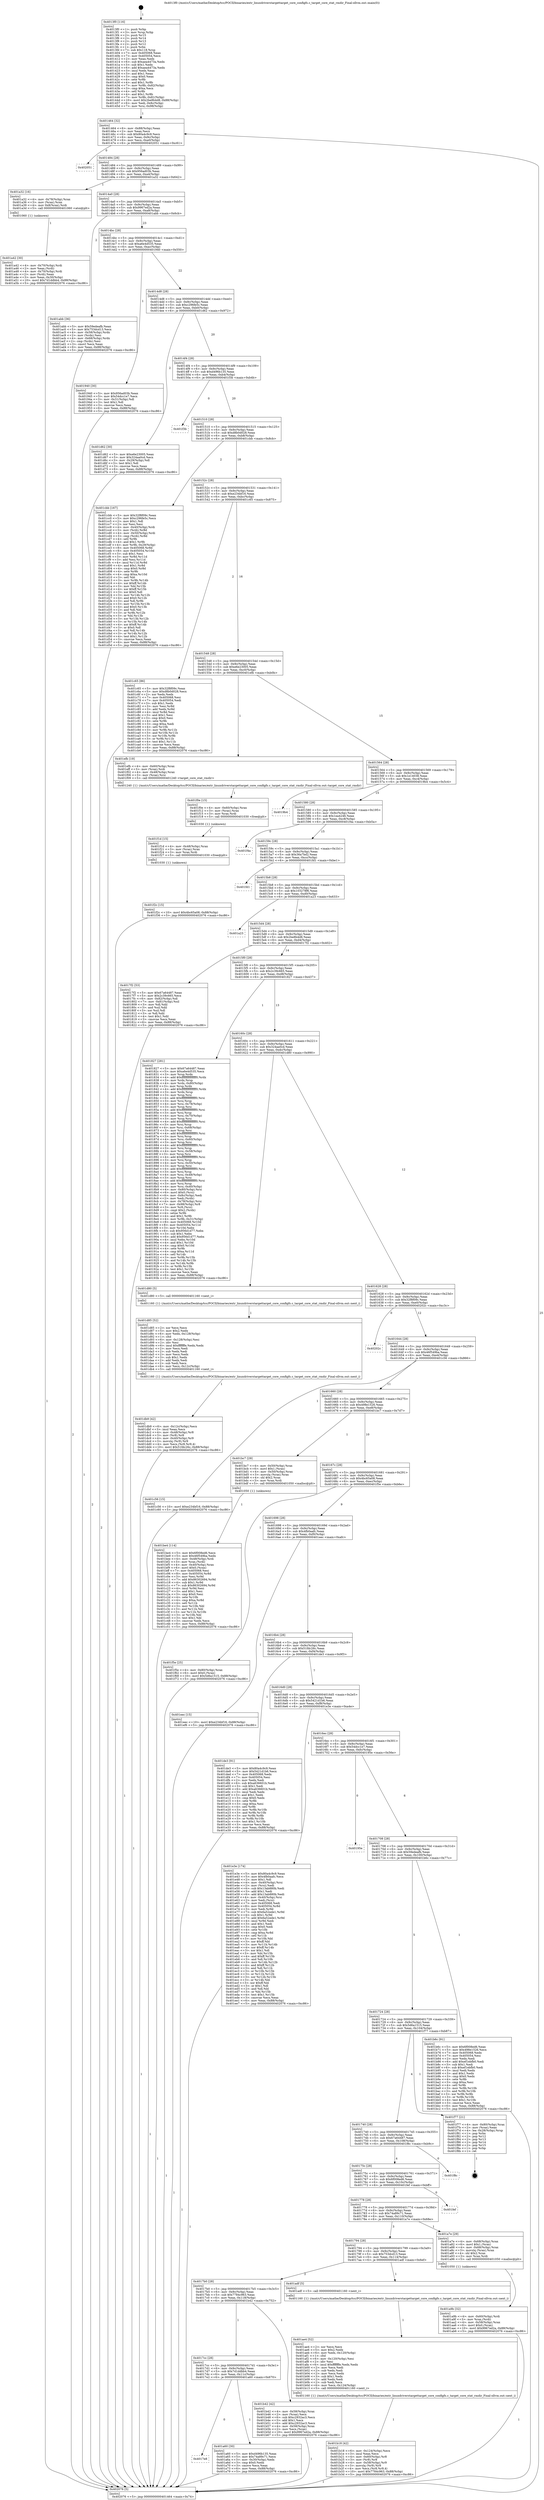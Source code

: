 digraph "0x4013f0" {
  label = "0x4013f0 (/mnt/c/Users/mathe/Desktop/tcc/POCII/binaries/extr_linuxdriverstargettarget_core_configfs.c_target_core_stat_rmdir_Final-ollvm.out::main(0))"
  labelloc = "t"
  node[shape=record]

  Entry [label="",width=0.3,height=0.3,shape=circle,fillcolor=black,style=filled]
  "0x401464" [label="{
     0x401464 [32]\l
     | [instrs]\l
     &nbsp;&nbsp;0x401464 \<+6\>: mov -0x88(%rbp),%eax\l
     &nbsp;&nbsp;0x40146a \<+2\>: mov %eax,%ecx\l
     &nbsp;&nbsp;0x40146c \<+6\>: sub $0x80a4c9c9,%ecx\l
     &nbsp;&nbsp;0x401472 \<+6\>: mov %eax,-0x9c(%rbp)\l
     &nbsp;&nbsp;0x401478 \<+6\>: mov %ecx,-0xa0(%rbp)\l
     &nbsp;&nbsp;0x40147e \<+6\>: je 0000000000402051 \<main+0xc61\>\l
  }"]
  "0x402051" [label="{
     0x402051\l
  }", style=dashed]
  "0x401484" [label="{
     0x401484 [28]\l
     | [instrs]\l
     &nbsp;&nbsp;0x401484 \<+5\>: jmp 0000000000401489 \<main+0x99\>\l
     &nbsp;&nbsp;0x401489 \<+6\>: mov -0x9c(%rbp),%eax\l
     &nbsp;&nbsp;0x40148f \<+5\>: sub $0x956ad03b,%eax\l
     &nbsp;&nbsp;0x401494 \<+6\>: mov %eax,-0xa4(%rbp)\l
     &nbsp;&nbsp;0x40149a \<+6\>: je 0000000000401a32 \<main+0x642\>\l
  }"]
  Exit [label="",width=0.3,height=0.3,shape=circle,fillcolor=black,style=filled,peripheries=2]
  "0x401a32" [label="{
     0x401a32 [16]\l
     | [instrs]\l
     &nbsp;&nbsp;0x401a32 \<+4\>: mov -0x78(%rbp),%rax\l
     &nbsp;&nbsp;0x401a36 \<+3\>: mov (%rax),%rax\l
     &nbsp;&nbsp;0x401a39 \<+4\>: mov 0x8(%rax),%rdi\l
     &nbsp;&nbsp;0x401a3d \<+5\>: call 0000000000401060 \<atoi@plt\>\l
     | [calls]\l
     &nbsp;&nbsp;0x401060 \{1\} (unknown)\l
  }"]
  "0x4014a0" [label="{
     0x4014a0 [28]\l
     | [instrs]\l
     &nbsp;&nbsp;0x4014a0 \<+5\>: jmp 00000000004014a5 \<main+0xb5\>\l
     &nbsp;&nbsp;0x4014a5 \<+6\>: mov -0x9c(%rbp),%eax\l
     &nbsp;&nbsp;0x4014ab \<+5\>: sub $0x9967ed2a,%eax\l
     &nbsp;&nbsp;0x4014b0 \<+6\>: mov %eax,-0xa8(%rbp)\l
     &nbsp;&nbsp;0x4014b6 \<+6\>: je 0000000000401abb \<main+0x6cb\>\l
  }"]
  "0x401f2c" [label="{
     0x401f2c [15]\l
     | [instrs]\l
     &nbsp;&nbsp;0x401f2c \<+10\>: movl $0x4bc65a08,-0x88(%rbp)\l
     &nbsp;&nbsp;0x401f36 \<+5\>: jmp 0000000000402076 \<main+0xc86\>\l
  }"]
  "0x401abb" [label="{
     0x401abb [36]\l
     | [instrs]\l
     &nbsp;&nbsp;0x401abb \<+5\>: mov $0x59edeafb,%eax\l
     &nbsp;&nbsp;0x401ac0 \<+5\>: mov $0x753dcd13,%ecx\l
     &nbsp;&nbsp;0x401ac5 \<+4\>: mov -0x58(%rbp),%rdx\l
     &nbsp;&nbsp;0x401ac9 \<+2\>: mov (%rdx),%esi\l
     &nbsp;&nbsp;0x401acb \<+4\>: mov -0x68(%rbp),%rdx\l
     &nbsp;&nbsp;0x401acf \<+2\>: cmp (%rdx),%esi\l
     &nbsp;&nbsp;0x401ad1 \<+3\>: cmovl %ecx,%eax\l
     &nbsp;&nbsp;0x401ad4 \<+6\>: mov %eax,-0x88(%rbp)\l
     &nbsp;&nbsp;0x401ada \<+5\>: jmp 0000000000402076 \<main+0xc86\>\l
  }"]
  "0x4014bc" [label="{
     0x4014bc [28]\l
     | [instrs]\l
     &nbsp;&nbsp;0x4014bc \<+5\>: jmp 00000000004014c1 \<main+0xd1\>\l
     &nbsp;&nbsp;0x4014c1 \<+6\>: mov -0x9c(%rbp),%eax\l
     &nbsp;&nbsp;0x4014c7 \<+5\>: sub $0xa6e4d535,%eax\l
     &nbsp;&nbsp;0x4014cc \<+6\>: mov %eax,-0xac(%rbp)\l
     &nbsp;&nbsp;0x4014d2 \<+6\>: je 0000000000401940 \<main+0x550\>\l
  }"]
  "0x401f1d" [label="{
     0x401f1d [15]\l
     | [instrs]\l
     &nbsp;&nbsp;0x401f1d \<+4\>: mov -0x48(%rbp),%rax\l
     &nbsp;&nbsp;0x401f21 \<+3\>: mov (%rax),%rax\l
     &nbsp;&nbsp;0x401f24 \<+3\>: mov %rax,%rdi\l
     &nbsp;&nbsp;0x401f27 \<+5\>: call 0000000000401030 \<free@plt\>\l
     | [calls]\l
     &nbsp;&nbsp;0x401030 \{1\} (unknown)\l
  }"]
  "0x401940" [label="{
     0x401940 [30]\l
     | [instrs]\l
     &nbsp;&nbsp;0x401940 \<+5\>: mov $0x956ad03b,%eax\l
     &nbsp;&nbsp;0x401945 \<+5\>: mov $0x54dcc1e7,%ecx\l
     &nbsp;&nbsp;0x40194a \<+3\>: mov -0x31(%rbp),%dl\l
     &nbsp;&nbsp;0x40194d \<+3\>: test $0x1,%dl\l
     &nbsp;&nbsp;0x401950 \<+3\>: cmovne %ecx,%eax\l
     &nbsp;&nbsp;0x401953 \<+6\>: mov %eax,-0x88(%rbp)\l
     &nbsp;&nbsp;0x401959 \<+5\>: jmp 0000000000402076 \<main+0xc86\>\l
  }"]
  "0x4014d8" [label="{
     0x4014d8 [28]\l
     | [instrs]\l
     &nbsp;&nbsp;0x4014d8 \<+5\>: jmp 00000000004014dd \<main+0xed\>\l
     &nbsp;&nbsp;0x4014dd \<+6\>: mov -0x9c(%rbp),%eax\l
     &nbsp;&nbsp;0x4014e3 \<+5\>: sub $0xc296fe5c,%eax\l
     &nbsp;&nbsp;0x4014e8 \<+6\>: mov %eax,-0xb0(%rbp)\l
     &nbsp;&nbsp;0x4014ee \<+6\>: je 0000000000401d62 \<main+0x972\>\l
  }"]
  "0x401f0e" [label="{
     0x401f0e [15]\l
     | [instrs]\l
     &nbsp;&nbsp;0x401f0e \<+4\>: mov -0x60(%rbp),%rax\l
     &nbsp;&nbsp;0x401f12 \<+3\>: mov (%rax),%rax\l
     &nbsp;&nbsp;0x401f15 \<+3\>: mov %rax,%rdi\l
     &nbsp;&nbsp;0x401f18 \<+5\>: call 0000000000401030 \<free@plt\>\l
     | [calls]\l
     &nbsp;&nbsp;0x401030 \{1\} (unknown)\l
  }"]
  "0x401d62" [label="{
     0x401d62 [30]\l
     | [instrs]\l
     &nbsp;&nbsp;0x401d62 \<+5\>: mov $0xe6e23005,%eax\l
     &nbsp;&nbsp;0x401d67 \<+5\>: mov $0x324aa0cd,%ecx\l
     &nbsp;&nbsp;0x401d6c \<+3\>: mov -0x29(%rbp),%dl\l
     &nbsp;&nbsp;0x401d6f \<+3\>: test $0x1,%dl\l
     &nbsp;&nbsp;0x401d72 \<+3\>: cmovne %ecx,%eax\l
     &nbsp;&nbsp;0x401d75 \<+6\>: mov %eax,-0x88(%rbp)\l
     &nbsp;&nbsp;0x401d7b \<+5\>: jmp 0000000000402076 \<main+0xc86\>\l
  }"]
  "0x4014f4" [label="{
     0x4014f4 [28]\l
     | [instrs]\l
     &nbsp;&nbsp;0x4014f4 \<+5\>: jmp 00000000004014f9 \<main+0x109\>\l
     &nbsp;&nbsp;0x4014f9 \<+6\>: mov -0x9c(%rbp),%eax\l
     &nbsp;&nbsp;0x4014ff \<+5\>: sub $0xd496b135,%eax\l
     &nbsp;&nbsp;0x401504 \<+6\>: mov %eax,-0xb4(%rbp)\l
     &nbsp;&nbsp;0x40150a \<+6\>: je 0000000000401f3b \<main+0xb4b\>\l
  }"]
  "0x401db9" [label="{
     0x401db9 [42]\l
     | [instrs]\l
     &nbsp;&nbsp;0x401db9 \<+6\>: mov -0x12c(%rbp),%ecx\l
     &nbsp;&nbsp;0x401dbf \<+3\>: imul %eax,%ecx\l
     &nbsp;&nbsp;0x401dc2 \<+4\>: mov -0x48(%rbp),%r8\l
     &nbsp;&nbsp;0x401dc6 \<+3\>: mov (%r8),%r8\l
     &nbsp;&nbsp;0x401dc9 \<+4\>: mov -0x40(%rbp),%r9\l
     &nbsp;&nbsp;0x401dcd \<+3\>: movslq (%r9),%r9\l
     &nbsp;&nbsp;0x401dd0 \<+4\>: mov %ecx,(%r8,%r9,4)\l
     &nbsp;&nbsp;0x401dd4 \<+10\>: movl $0x51fdc26c,-0x88(%rbp)\l
     &nbsp;&nbsp;0x401dde \<+5\>: jmp 0000000000402076 \<main+0xc86\>\l
  }"]
  "0x401f3b" [label="{
     0x401f3b\l
  }", style=dashed]
  "0x401510" [label="{
     0x401510 [28]\l
     | [instrs]\l
     &nbsp;&nbsp;0x401510 \<+5\>: jmp 0000000000401515 \<main+0x125\>\l
     &nbsp;&nbsp;0x401515 \<+6\>: mov -0x9c(%rbp),%eax\l
     &nbsp;&nbsp;0x40151b \<+5\>: sub $0xd8b0d028,%eax\l
     &nbsp;&nbsp;0x401520 \<+6\>: mov %eax,-0xb8(%rbp)\l
     &nbsp;&nbsp;0x401526 \<+6\>: je 0000000000401cbb \<main+0x8cb\>\l
  }"]
  "0x401d85" [label="{
     0x401d85 [52]\l
     | [instrs]\l
     &nbsp;&nbsp;0x401d85 \<+2\>: xor %ecx,%ecx\l
     &nbsp;&nbsp;0x401d87 \<+5\>: mov $0x2,%edx\l
     &nbsp;&nbsp;0x401d8c \<+6\>: mov %edx,-0x128(%rbp)\l
     &nbsp;&nbsp;0x401d92 \<+1\>: cltd\l
     &nbsp;&nbsp;0x401d93 \<+6\>: mov -0x128(%rbp),%esi\l
     &nbsp;&nbsp;0x401d99 \<+2\>: idiv %esi\l
     &nbsp;&nbsp;0x401d9b \<+6\>: imul $0xfffffffe,%edx,%edx\l
     &nbsp;&nbsp;0x401da1 \<+2\>: mov %ecx,%edi\l
     &nbsp;&nbsp;0x401da3 \<+2\>: sub %edx,%edi\l
     &nbsp;&nbsp;0x401da5 \<+2\>: mov %ecx,%edx\l
     &nbsp;&nbsp;0x401da7 \<+3\>: sub $0x1,%edx\l
     &nbsp;&nbsp;0x401daa \<+2\>: add %edx,%edi\l
     &nbsp;&nbsp;0x401dac \<+2\>: sub %edi,%ecx\l
     &nbsp;&nbsp;0x401dae \<+6\>: mov %ecx,-0x12c(%rbp)\l
     &nbsp;&nbsp;0x401db4 \<+5\>: call 0000000000401160 \<next_i\>\l
     | [calls]\l
     &nbsp;&nbsp;0x401160 \{1\} (/mnt/c/Users/mathe/Desktop/tcc/POCII/binaries/extr_linuxdriverstargettarget_core_configfs.c_target_core_stat_rmdir_Final-ollvm.out::next_i)\l
  }"]
  "0x401cbb" [label="{
     0x401cbb [167]\l
     | [instrs]\l
     &nbsp;&nbsp;0x401cbb \<+5\>: mov $0x32f8f09c,%eax\l
     &nbsp;&nbsp;0x401cc0 \<+5\>: mov $0xc296fe5c,%ecx\l
     &nbsp;&nbsp;0x401cc5 \<+2\>: mov $0x1,%dl\l
     &nbsp;&nbsp;0x401cc7 \<+2\>: xor %esi,%esi\l
     &nbsp;&nbsp;0x401cc9 \<+4\>: mov -0x40(%rbp),%rdi\l
     &nbsp;&nbsp;0x401ccd \<+3\>: mov (%rdi),%r8d\l
     &nbsp;&nbsp;0x401cd0 \<+4\>: mov -0x50(%rbp),%rdi\l
     &nbsp;&nbsp;0x401cd4 \<+3\>: cmp (%rdi),%r8d\l
     &nbsp;&nbsp;0x401cd7 \<+4\>: setl %r9b\l
     &nbsp;&nbsp;0x401cdb \<+4\>: and $0x1,%r9b\l
     &nbsp;&nbsp;0x401cdf \<+4\>: mov %r9b,-0x29(%rbp)\l
     &nbsp;&nbsp;0x401ce3 \<+8\>: mov 0x405068,%r8d\l
     &nbsp;&nbsp;0x401ceb \<+8\>: mov 0x405054,%r10d\l
     &nbsp;&nbsp;0x401cf3 \<+3\>: sub $0x1,%esi\l
     &nbsp;&nbsp;0x401cf6 \<+3\>: mov %r8d,%r11d\l
     &nbsp;&nbsp;0x401cf9 \<+3\>: add %esi,%r11d\l
     &nbsp;&nbsp;0x401cfc \<+4\>: imul %r11d,%r8d\l
     &nbsp;&nbsp;0x401d00 \<+4\>: and $0x1,%r8d\l
     &nbsp;&nbsp;0x401d04 \<+4\>: cmp $0x0,%r8d\l
     &nbsp;&nbsp;0x401d08 \<+4\>: sete %r9b\l
     &nbsp;&nbsp;0x401d0c \<+4\>: cmp $0xa,%r10d\l
     &nbsp;&nbsp;0x401d10 \<+3\>: setl %bl\l
     &nbsp;&nbsp;0x401d13 \<+3\>: mov %r9b,%r14b\l
     &nbsp;&nbsp;0x401d16 \<+4\>: xor $0xff,%r14b\l
     &nbsp;&nbsp;0x401d1a \<+3\>: mov %bl,%r15b\l
     &nbsp;&nbsp;0x401d1d \<+4\>: xor $0xff,%r15b\l
     &nbsp;&nbsp;0x401d21 \<+3\>: xor $0x0,%dl\l
     &nbsp;&nbsp;0x401d24 \<+3\>: mov %r14b,%r12b\l
     &nbsp;&nbsp;0x401d27 \<+4\>: and $0x0,%r12b\l
     &nbsp;&nbsp;0x401d2b \<+3\>: and %dl,%r9b\l
     &nbsp;&nbsp;0x401d2e \<+3\>: mov %r15b,%r13b\l
     &nbsp;&nbsp;0x401d31 \<+4\>: and $0x0,%r13b\l
     &nbsp;&nbsp;0x401d35 \<+2\>: and %dl,%bl\l
     &nbsp;&nbsp;0x401d37 \<+3\>: or %r9b,%r12b\l
     &nbsp;&nbsp;0x401d3a \<+3\>: or %bl,%r13b\l
     &nbsp;&nbsp;0x401d3d \<+3\>: xor %r13b,%r12b\l
     &nbsp;&nbsp;0x401d40 \<+3\>: or %r15b,%r14b\l
     &nbsp;&nbsp;0x401d43 \<+4\>: xor $0xff,%r14b\l
     &nbsp;&nbsp;0x401d47 \<+3\>: or $0x0,%dl\l
     &nbsp;&nbsp;0x401d4a \<+3\>: and %dl,%r14b\l
     &nbsp;&nbsp;0x401d4d \<+3\>: or %r14b,%r12b\l
     &nbsp;&nbsp;0x401d50 \<+4\>: test $0x1,%r12b\l
     &nbsp;&nbsp;0x401d54 \<+3\>: cmovne %ecx,%eax\l
     &nbsp;&nbsp;0x401d57 \<+6\>: mov %eax,-0x88(%rbp)\l
     &nbsp;&nbsp;0x401d5d \<+5\>: jmp 0000000000402076 \<main+0xc86\>\l
  }"]
  "0x40152c" [label="{
     0x40152c [28]\l
     | [instrs]\l
     &nbsp;&nbsp;0x40152c \<+5\>: jmp 0000000000401531 \<main+0x141\>\l
     &nbsp;&nbsp;0x401531 \<+6\>: mov -0x9c(%rbp),%eax\l
     &nbsp;&nbsp;0x401537 \<+5\>: sub $0xe234bf16,%eax\l
     &nbsp;&nbsp;0x40153c \<+6\>: mov %eax,-0xbc(%rbp)\l
     &nbsp;&nbsp;0x401542 \<+6\>: je 0000000000401c65 \<main+0x875\>\l
  }"]
  "0x401be4" [label="{
     0x401be4 [114]\l
     | [instrs]\l
     &nbsp;&nbsp;0x401be4 \<+5\>: mov $0x6f008ed6,%ecx\l
     &nbsp;&nbsp;0x401be9 \<+5\>: mov $0x46f549ba,%edx\l
     &nbsp;&nbsp;0x401bee \<+4\>: mov -0x48(%rbp),%rdi\l
     &nbsp;&nbsp;0x401bf2 \<+3\>: mov %rax,(%rdi)\l
     &nbsp;&nbsp;0x401bf5 \<+4\>: mov -0x40(%rbp),%rax\l
     &nbsp;&nbsp;0x401bf9 \<+6\>: movl $0x0,(%rax)\l
     &nbsp;&nbsp;0x401bff \<+7\>: mov 0x405068,%esi\l
     &nbsp;&nbsp;0x401c06 \<+8\>: mov 0x405054,%r8d\l
     &nbsp;&nbsp;0x401c0e \<+3\>: mov %esi,%r9d\l
     &nbsp;&nbsp;0x401c11 \<+7\>: add $0x86302694,%r9d\l
     &nbsp;&nbsp;0x401c18 \<+4\>: sub $0x1,%r9d\l
     &nbsp;&nbsp;0x401c1c \<+7\>: sub $0x86302694,%r9d\l
     &nbsp;&nbsp;0x401c23 \<+4\>: imul %r9d,%esi\l
     &nbsp;&nbsp;0x401c27 \<+3\>: and $0x1,%esi\l
     &nbsp;&nbsp;0x401c2a \<+3\>: cmp $0x0,%esi\l
     &nbsp;&nbsp;0x401c2d \<+4\>: sete %r10b\l
     &nbsp;&nbsp;0x401c31 \<+4\>: cmp $0xa,%r8d\l
     &nbsp;&nbsp;0x401c35 \<+4\>: setl %r11b\l
     &nbsp;&nbsp;0x401c39 \<+3\>: mov %r10b,%bl\l
     &nbsp;&nbsp;0x401c3c \<+3\>: and %r11b,%bl\l
     &nbsp;&nbsp;0x401c3f \<+3\>: xor %r11b,%r10b\l
     &nbsp;&nbsp;0x401c42 \<+3\>: or %r10b,%bl\l
     &nbsp;&nbsp;0x401c45 \<+3\>: test $0x1,%bl\l
     &nbsp;&nbsp;0x401c48 \<+3\>: cmovne %edx,%ecx\l
     &nbsp;&nbsp;0x401c4b \<+6\>: mov %ecx,-0x88(%rbp)\l
     &nbsp;&nbsp;0x401c51 \<+5\>: jmp 0000000000402076 \<main+0xc86\>\l
  }"]
  "0x401c65" [label="{
     0x401c65 [86]\l
     | [instrs]\l
     &nbsp;&nbsp;0x401c65 \<+5\>: mov $0x32f8f09c,%eax\l
     &nbsp;&nbsp;0x401c6a \<+5\>: mov $0xd8b0d028,%ecx\l
     &nbsp;&nbsp;0x401c6f \<+2\>: xor %edx,%edx\l
     &nbsp;&nbsp;0x401c71 \<+7\>: mov 0x405068,%esi\l
     &nbsp;&nbsp;0x401c78 \<+7\>: mov 0x405054,%edi\l
     &nbsp;&nbsp;0x401c7f \<+3\>: sub $0x1,%edx\l
     &nbsp;&nbsp;0x401c82 \<+3\>: mov %esi,%r8d\l
     &nbsp;&nbsp;0x401c85 \<+3\>: add %edx,%r8d\l
     &nbsp;&nbsp;0x401c88 \<+4\>: imul %r8d,%esi\l
     &nbsp;&nbsp;0x401c8c \<+3\>: and $0x1,%esi\l
     &nbsp;&nbsp;0x401c8f \<+3\>: cmp $0x0,%esi\l
     &nbsp;&nbsp;0x401c92 \<+4\>: sete %r9b\l
     &nbsp;&nbsp;0x401c96 \<+3\>: cmp $0xa,%edi\l
     &nbsp;&nbsp;0x401c99 \<+4\>: setl %r10b\l
     &nbsp;&nbsp;0x401c9d \<+3\>: mov %r9b,%r11b\l
     &nbsp;&nbsp;0x401ca0 \<+3\>: and %r10b,%r11b\l
     &nbsp;&nbsp;0x401ca3 \<+3\>: xor %r10b,%r9b\l
     &nbsp;&nbsp;0x401ca6 \<+3\>: or %r9b,%r11b\l
     &nbsp;&nbsp;0x401ca9 \<+4\>: test $0x1,%r11b\l
     &nbsp;&nbsp;0x401cad \<+3\>: cmovne %ecx,%eax\l
     &nbsp;&nbsp;0x401cb0 \<+6\>: mov %eax,-0x88(%rbp)\l
     &nbsp;&nbsp;0x401cb6 \<+5\>: jmp 0000000000402076 \<main+0xc86\>\l
  }"]
  "0x401548" [label="{
     0x401548 [28]\l
     | [instrs]\l
     &nbsp;&nbsp;0x401548 \<+5\>: jmp 000000000040154d \<main+0x15d\>\l
     &nbsp;&nbsp;0x40154d \<+6\>: mov -0x9c(%rbp),%eax\l
     &nbsp;&nbsp;0x401553 \<+5\>: sub $0xe6e23005,%eax\l
     &nbsp;&nbsp;0x401558 \<+6\>: mov %eax,-0xc0(%rbp)\l
     &nbsp;&nbsp;0x40155e \<+6\>: je 0000000000401efb \<main+0xb0b\>\l
  }"]
  "0x401b18" [label="{
     0x401b18 [42]\l
     | [instrs]\l
     &nbsp;&nbsp;0x401b18 \<+6\>: mov -0x124(%rbp),%ecx\l
     &nbsp;&nbsp;0x401b1e \<+3\>: imul %eax,%ecx\l
     &nbsp;&nbsp;0x401b21 \<+4\>: mov -0x60(%rbp),%r8\l
     &nbsp;&nbsp;0x401b25 \<+3\>: mov (%r8),%r8\l
     &nbsp;&nbsp;0x401b28 \<+4\>: mov -0x58(%rbp),%r9\l
     &nbsp;&nbsp;0x401b2c \<+3\>: movslq (%r9),%r9\l
     &nbsp;&nbsp;0x401b2f \<+4\>: mov %ecx,(%r8,%r9,4)\l
     &nbsp;&nbsp;0x401b33 \<+10\>: movl $0x7784c963,-0x88(%rbp)\l
     &nbsp;&nbsp;0x401b3d \<+5\>: jmp 0000000000402076 \<main+0xc86\>\l
  }"]
  "0x401efb" [label="{
     0x401efb [19]\l
     | [instrs]\l
     &nbsp;&nbsp;0x401efb \<+4\>: mov -0x60(%rbp),%rax\l
     &nbsp;&nbsp;0x401eff \<+3\>: mov (%rax),%rdi\l
     &nbsp;&nbsp;0x401f02 \<+4\>: mov -0x48(%rbp),%rax\l
     &nbsp;&nbsp;0x401f06 \<+3\>: mov (%rax),%rsi\l
     &nbsp;&nbsp;0x401f09 \<+5\>: call 0000000000401240 \<target_core_stat_rmdir\>\l
     | [calls]\l
     &nbsp;&nbsp;0x401240 \{1\} (/mnt/c/Users/mathe/Desktop/tcc/POCII/binaries/extr_linuxdriverstargettarget_core_configfs.c_target_core_stat_rmdir_Final-ollvm.out::target_core_stat_rmdir)\l
  }"]
  "0x401564" [label="{
     0x401564 [28]\l
     | [instrs]\l
     &nbsp;&nbsp;0x401564 \<+5\>: jmp 0000000000401569 \<main+0x179\>\l
     &nbsp;&nbsp;0x401569 \<+6\>: mov -0x9c(%rbp),%eax\l
     &nbsp;&nbsp;0x40156f \<+5\>: sub $0x1e14038,%eax\l
     &nbsp;&nbsp;0x401574 \<+6\>: mov %eax,-0xc4(%rbp)\l
     &nbsp;&nbsp;0x40157a \<+6\>: je 00000000004019b4 \<main+0x5c4\>\l
  }"]
  "0x401ae4" [label="{
     0x401ae4 [52]\l
     | [instrs]\l
     &nbsp;&nbsp;0x401ae4 \<+2\>: xor %ecx,%ecx\l
     &nbsp;&nbsp;0x401ae6 \<+5\>: mov $0x2,%edx\l
     &nbsp;&nbsp;0x401aeb \<+6\>: mov %edx,-0x120(%rbp)\l
     &nbsp;&nbsp;0x401af1 \<+1\>: cltd\l
     &nbsp;&nbsp;0x401af2 \<+6\>: mov -0x120(%rbp),%esi\l
     &nbsp;&nbsp;0x401af8 \<+2\>: idiv %esi\l
     &nbsp;&nbsp;0x401afa \<+6\>: imul $0xfffffffe,%edx,%edx\l
     &nbsp;&nbsp;0x401b00 \<+2\>: mov %ecx,%edi\l
     &nbsp;&nbsp;0x401b02 \<+2\>: sub %edx,%edi\l
     &nbsp;&nbsp;0x401b04 \<+2\>: mov %ecx,%edx\l
     &nbsp;&nbsp;0x401b06 \<+3\>: sub $0x1,%edx\l
     &nbsp;&nbsp;0x401b09 \<+2\>: add %edx,%edi\l
     &nbsp;&nbsp;0x401b0b \<+2\>: sub %edi,%ecx\l
     &nbsp;&nbsp;0x401b0d \<+6\>: mov %ecx,-0x124(%rbp)\l
     &nbsp;&nbsp;0x401b13 \<+5\>: call 0000000000401160 \<next_i\>\l
     | [calls]\l
     &nbsp;&nbsp;0x401160 \{1\} (/mnt/c/Users/mathe/Desktop/tcc/POCII/binaries/extr_linuxdriverstargettarget_core_configfs.c_target_core_stat_rmdir_Final-ollvm.out::next_i)\l
  }"]
  "0x4019b4" [label="{
     0x4019b4\l
  }", style=dashed]
  "0x401580" [label="{
     0x401580 [28]\l
     | [instrs]\l
     &nbsp;&nbsp;0x401580 \<+5\>: jmp 0000000000401585 \<main+0x195\>\l
     &nbsp;&nbsp;0x401585 \<+6\>: mov -0x9c(%rbp),%eax\l
     &nbsp;&nbsp;0x40158b \<+5\>: sub $0x1ea4246,%eax\l
     &nbsp;&nbsp;0x401590 \<+6\>: mov %eax,-0xc8(%rbp)\l
     &nbsp;&nbsp;0x401596 \<+6\>: je 0000000000401f4a \<main+0xb5a\>\l
  }"]
  "0x401a9b" [label="{
     0x401a9b [32]\l
     | [instrs]\l
     &nbsp;&nbsp;0x401a9b \<+4\>: mov -0x60(%rbp),%rdi\l
     &nbsp;&nbsp;0x401a9f \<+3\>: mov %rax,(%rdi)\l
     &nbsp;&nbsp;0x401aa2 \<+4\>: mov -0x58(%rbp),%rax\l
     &nbsp;&nbsp;0x401aa6 \<+6\>: movl $0x0,(%rax)\l
     &nbsp;&nbsp;0x401aac \<+10\>: movl $0x9967ed2a,-0x88(%rbp)\l
     &nbsp;&nbsp;0x401ab6 \<+5\>: jmp 0000000000402076 \<main+0xc86\>\l
  }"]
  "0x401f4a" [label="{
     0x401f4a\l
  }", style=dashed]
  "0x40159c" [label="{
     0x40159c [28]\l
     | [instrs]\l
     &nbsp;&nbsp;0x40159c \<+5\>: jmp 00000000004015a1 \<main+0x1b1\>\l
     &nbsp;&nbsp;0x4015a1 \<+6\>: mov -0x9c(%rbp),%eax\l
     &nbsp;&nbsp;0x4015a7 \<+5\>: sub $0x36a7bd2,%eax\l
     &nbsp;&nbsp;0x4015ac \<+6\>: mov %eax,-0xcc(%rbp)\l
     &nbsp;&nbsp;0x4015b2 \<+6\>: je 0000000000401fd1 \<main+0xbe1\>\l
  }"]
  "0x4017e8" [label="{
     0x4017e8\l
  }", style=dashed]
  "0x401fd1" [label="{
     0x401fd1\l
  }", style=dashed]
  "0x4015b8" [label="{
     0x4015b8 [28]\l
     | [instrs]\l
     &nbsp;&nbsp;0x4015b8 \<+5\>: jmp 00000000004015bd \<main+0x1cd\>\l
     &nbsp;&nbsp;0x4015bd \<+6\>: mov -0x9c(%rbp),%eax\l
     &nbsp;&nbsp;0x4015c3 \<+5\>: sub $0x103278f6,%eax\l
     &nbsp;&nbsp;0x4015c8 \<+6\>: mov %eax,-0xd0(%rbp)\l
     &nbsp;&nbsp;0x4015ce \<+6\>: je 0000000000401a23 \<main+0x633\>\l
  }"]
  "0x401a60" [label="{
     0x401a60 [30]\l
     | [instrs]\l
     &nbsp;&nbsp;0x401a60 \<+5\>: mov $0xd496b135,%eax\l
     &nbsp;&nbsp;0x401a65 \<+5\>: mov $0x74a89c71,%ecx\l
     &nbsp;&nbsp;0x401a6a \<+3\>: mov -0x30(%rbp),%edx\l
     &nbsp;&nbsp;0x401a6d \<+3\>: cmp $0x0,%edx\l
     &nbsp;&nbsp;0x401a70 \<+3\>: cmove %ecx,%eax\l
     &nbsp;&nbsp;0x401a73 \<+6\>: mov %eax,-0x88(%rbp)\l
     &nbsp;&nbsp;0x401a79 \<+5\>: jmp 0000000000402076 \<main+0xc86\>\l
  }"]
  "0x401a23" [label="{
     0x401a23\l
  }", style=dashed]
  "0x4015d4" [label="{
     0x4015d4 [28]\l
     | [instrs]\l
     &nbsp;&nbsp;0x4015d4 \<+5\>: jmp 00000000004015d9 \<main+0x1e9\>\l
     &nbsp;&nbsp;0x4015d9 \<+6\>: mov -0x9c(%rbp),%eax\l
     &nbsp;&nbsp;0x4015df \<+5\>: sub $0x2be8b4d8,%eax\l
     &nbsp;&nbsp;0x4015e4 \<+6\>: mov %eax,-0xd4(%rbp)\l
     &nbsp;&nbsp;0x4015ea \<+6\>: je 00000000004017f2 \<main+0x402\>\l
  }"]
  "0x4017cc" [label="{
     0x4017cc [28]\l
     | [instrs]\l
     &nbsp;&nbsp;0x4017cc \<+5\>: jmp 00000000004017d1 \<main+0x3e1\>\l
     &nbsp;&nbsp;0x4017d1 \<+6\>: mov -0x9c(%rbp),%eax\l
     &nbsp;&nbsp;0x4017d7 \<+5\>: sub $0x7d1ddbb4,%eax\l
     &nbsp;&nbsp;0x4017dc \<+6\>: mov %eax,-0x11c(%rbp)\l
     &nbsp;&nbsp;0x4017e2 \<+6\>: je 0000000000401a60 \<main+0x670\>\l
  }"]
  "0x4017f2" [label="{
     0x4017f2 [53]\l
     | [instrs]\l
     &nbsp;&nbsp;0x4017f2 \<+5\>: mov $0x67a64487,%eax\l
     &nbsp;&nbsp;0x4017f7 \<+5\>: mov $0x2c39c665,%ecx\l
     &nbsp;&nbsp;0x4017fc \<+6\>: mov -0x82(%rbp),%dl\l
     &nbsp;&nbsp;0x401802 \<+7\>: mov -0x81(%rbp),%sil\l
     &nbsp;&nbsp;0x401809 \<+3\>: mov %dl,%dil\l
     &nbsp;&nbsp;0x40180c \<+3\>: and %sil,%dil\l
     &nbsp;&nbsp;0x40180f \<+3\>: xor %sil,%dl\l
     &nbsp;&nbsp;0x401812 \<+3\>: or %dl,%dil\l
     &nbsp;&nbsp;0x401815 \<+4\>: test $0x1,%dil\l
     &nbsp;&nbsp;0x401819 \<+3\>: cmovne %ecx,%eax\l
     &nbsp;&nbsp;0x40181c \<+6\>: mov %eax,-0x88(%rbp)\l
     &nbsp;&nbsp;0x401822 \<+5\>: jmp 0000000000402076 \<main+0xc86\>\l
  }"]
  "0x4015f0" [label="{
     0x4015f0 [28]\l
     | [instrs]\l
     &nbsp;&nbsp;0x4015f0 \<+5\>: jmp 00000000004015f5 \<main+0x205\>\l
     &nbsp;&nbsp;0x4015f5 \<+6\>: mov -0x9c(%rbp),%eax\l
     &nbsp;&nbsp;0x4015fb \<+5\>: sub $0x2c39c665,%eax\l
     &nbsp;&nbsp;0x401600 \<+6\>: mov %eax,-0xd8(%rbp)\l
     &nbsp;&nbsp;0x401606 \<+6\>: je 0000000000401827 \<main+0x437\>\l
  }"]
  "0x402076" [label="{
     0x402076 [5]\l
     | [instrs]\l
     &nbsp;&nbsp;0x402076 \<+5\>: jmp 0000000000401464 \<main+0x74\>\l
  }"]
  "0x4013f0" [label="{
     0x4013f0 [116]\l
     | [instrs]\l
     &nbsp;&nbsp;0x4013f0 \<+1\>: push %rbp\l
     &nbsp;&nbsp;0x4013f1 \<+3\>: mov %rsp,%rbp\l
     &nbsp;&nbsp;0x4013f4 \<+2\>: push %r15\l
     &nbsp;&nbsp;0x4013f6 \<+2\>: push %r14\l
     &nbsp;&nbsp;0x4013f8 \<+2\>: push %r13\l
     &nbsp;&nbsp;0x4013fa \<+2\>: push %r12\l
     &nbsp;&nbsp;0x4013fc \<+1\>: push %rbx\l
     &nbsp;&nbsp;0x4013fd \<+7\>: sub $0x118,%rsp\l
     &nbsp;&nbsp;0x401404 \<+7\>: mov 0x405068,%eax\l
     &nbsp;&nbsp;0x40140b \<+7\>: mov 0x405054,%ecx\l
     &nbsp;&nbsp;0x401412 \<+2\>: mov %eax,%edx\l
     &nbsp;&nbsp;0x401414 \<+6\>: sub $0xaea4473a,%edx\l
     &nbsp;&nbsp;0x40141a \<+3\>: sub $0x1,%edx\l
     &nbsp;&nbsp;0x40141d \<+6\>: add $0xaea4473a,%edx\l
     &nbsp;&nbsp;0x401423 \<+3\>: imul %edx,%eax\l
     &nbsp;&nbsp;0x401426 \<+3\>: and $0x1,%eax\l
     &nbsp;&nbsp;0x401429 \<+3\>: cmp $0x0,%eax\l
     &nbsp;&nbsp;0x40142c \<+4\>: sete %r8b\l
     &nbsp;&nbsp;0x401430 \<+4\>: and $0x1,%r8b\l
     &nbsp;&nbsp;0x401434 \<+7\>: mov %r8b,-0x82(%rbp)\l
     &nbsp;&nbsp;0x40143b \<+3\>: cmp $0xa,%ecx\l
     &nbsp;&nbsp;0x40143e \<+4\>: setl %r8b\l
     &nbsp;&nbsp;0x401442 \<+4\>: and $0x1,%r8b\l
     &nbsp;&nbsp;0x401446 \<+7\>: mov %r8b,-0x81(%rbp)\l
     &nbsp;&nbsp;0x40144d \<+10\>: movl $0x2be8b4d8,-0x88(%rbp)\l
     &nbsp;&nbsp;0x401457 \<+6\>: mov %edi,-0x8c(%rbp)\l
     &nbsp;&nbsp;0x40145d \<+7\>: mov %rsi,-0x98(%rbp)\l
  }"]
  "0x401b42" [label="{
     0x401b42 [42]\l
     | [instrs]\l
     &nbsp;&nbsp;0x401b42 \<+4\>: mov -0x58(%rbp),%rax\l
     &nbsp;&nbsp;0x401b46 \<+2\>: mov (%rax),%ecx\l
     &nbsp;&nbsp;0x401b48 \<+6\>: sub $0xc2932ac3,%ecx\l
     &nbsp;&nbsp;0x401b4e \<+3\>: add $0x1,%ecx\l
     &nbsp;&nbsp;0x401b51 \<+6\>: add $0xc2932ac3,%ecx\l
     &nbsp;&nbsp;0x401b57 \<+4\>: mov -0x58(%rbp),%rax\l
     &nbsp;&nbsp;0x401b5b \<+2\>: mov %ecx,(%rax)\l
     &nbsp;&nbsp;0x401b5d \<+10\>: movl $0x9967ed2a,-0x88(%rbp)\l
     &nbsp;&nbsp;0x401b67 \<+5\>: jmp 0000000000402076 \<main+0xc86\>\l
  }"]
  "0x401827" [label="{
     0x401827 [281]\l
     | [instrs]\l
     &nbsp;&nbsp;0x401827 \<+5\>: mov $0x67a64487,%eax\l
     &nbsp;&nbsp;0x40182c \<+5\>: mov $0xa6e4d535,%ecx\l
     &nbsp;&nbsp;0x401831 \<+3\>: mov %rsp,%rdx\l
     &nbsp;&nbsp;0x401834 \<+4\>: add $0xfffffffffffffff0,%rdx\l
     &nbsp;&nbsp;0x401838 \<+3\>: mov %rdx,%rsp\l
     &nbsp;&nbsp;0x40183b \<+4\>: mov %rdx,-0x80(%rbp)\l
     &nbsp;&nbsp;0x40183f \<+3\>: mov %rsp,%rdx\l
     &nbsp;&nbsp;0x401842 \<+4\>: add $0xfffffffffffffff0,%rdx\l
     &nbsp;&nbsp;0x401846 \<+3\>: mov %rdx,%rsp\l
     &nbsp;&nbsp;0x401849 \<+3\>: mov %rsp,%rsi\l
     &nbsp;&nbsp;0x40184c \<+4\>: add $0xfffffffffffffff0,%rsi\l
     &nbsp;&nbsp;0x401850 \<+3\>: mov %rsi,%rsp\l
     &nbsp;&nbsp;0x401853 \<+4\>: mov %rsi,-0x78(%rbp)\l
     &nbsp;&nbsp;0x401857 \<+3\>: mov %rsp,%rsi\l
     &nbsp;&nbsp;0x40185a \<+4\>: add $0xfffffffffffffff0,%rsi\l
     &nbsp;&nbsp;0x40185e \<+3\>: mov %rsi,%rsp\l
     &nbsp;&nbsp;0x401861 \<+4\>: mov %rsi,-0x70(%rbp)\l
     &nbsp;&nbsp;0x401865 \<+3\>: mov %rsp,%rsi\l
     &nbsp;&nbsp;0x401868 \<+4\>: add $0xfffffffffffffff0,%rsi\l
     &nbsp;&nbsp;0x40186c \<+3\>: mov %rsi,%rsp\l
     &nbsp;&nbsp;0x40186f \<+4\>: mov %rsi,-0x68(%rbp)\l
     &nbsp;&nbsp;0x401873 \<+3\>: mov %rsp,%rsi\l
     &nbsp;&nbsp;0x401876 \<+4\>: add $0xfffffffffffffff0,%rsi\l
     &nbsp;&nbsp;0x40187a \<+3\>: mov %rsi,%rsp\l
     &nbsp;&nbsp;0x40187d \<+4\>: mov %rsi,-0x60(%rbp)\l
     &nbsp;&nbsp;0x401881 \<+3\>: mov %rsp,%rsi\l
     &nbsp;&nbsp;0x401884 \<+4\>: add $0xfffffffffffffff0,%rsi\l
     &nbsp;&nbsp;0x401888 \<+3\>: mov %rsi,%rsp\l
     &nbsp;&nbsp;0x40188b \<+4\>: mov %rsi,-0x58(%rbp)\l
     &nbsp;&nbsp;0x40188f \<+3\>: mov %rsp,%rsi\l
     &nbsp;&nbsp;0x401892 \<+4\>: add $0xfffffffffffffff0,%rsi\l
     &nbsp;&nbsp;0x401896 \<+3\>: mov %rsi,%rsp\l
     &nbsp;&nbsp;0x401899 \<+4\>: mov %rsi,-0x50(%rbp)\l
     &nbsp;&nbsp;0x40189d \<+3\>: mov %rsp,%rsi\l
     &nbsp;&nbsp;0x4018a0 \<+4\>: add $0xfffffffffffffff0,%rsi\l
     &nbsp;&nbsp;0x4018a4 \<+3\>: mov %rsi,%rsp\l
     &nbsp;&nbsp;0x4018a7 \<+4\>: mov %rsi,-0x48(%rbp)\l
     &nbsp;&nbsp;0x4018ab \<+3\>: mov %rsp,%rsi\l
     &nbsp;&nbsp;0x4018ae \<+4\>: add $0xfffffffffffffff0,%rsi\l
     &nbsp;&nbsp;0x4018b2 \<+3\>: mov %rsi,%rsp\l
     &nbsp;&nbsp;0x4018b5 \<+4\>: mov %rsi,-0x40(%rbp)\l
     &nbsp;&nbsp;0x4018b9 \<+4\>: mov -0x80(%rbp),%rsi\l
     &nbsp;&nbsp;0x4018bd \<+6\>: movl $0x0,(%rsi)\l
     &nbsp;&nbsp;0x4018c3 \<+6\>: mov -0x8c(%rbp),%edi\l
     &nbsp;&nbsp;0x4018c9 \<+2\>: mov %edi,(%rdx)\l
     &nbsp;&nbsp;0x4018cb \<+4\>: mov -0x78(%rbp),%rsi\l
     &nbsp;&nbsp;0x4018cf \<+7\>: mov -0x98(%rbp),%r8\l
     &nbsp;&nbsp;0x4018d6 \<+3\>: mov %r8,(%rsi)\l
     &nbsp;&nbsp;0x4018d9 \<+3\>: cmpl $0x2,(%rdx)\l
     &nbsp;&nbsp;0x4018dc \<+4\>: setne %r9b\l
     &nbsp;&nbsp;0x4018e0 \<+4\>: and $0x1,%r9b\l
     &nbsp;&nbsp;0x4018e4 \<+4\>: mov %r9b,-0x31(%rbp)\l
     &nbsp;&nbsp;0x4018e8 \<+8\>: mov 0x405068,%r10d\l
     &nbsp;&nbsp;0x4018f0 \<+8\>: mov 0x405054,%r11d\l
     &nbsp;&nbsp;0x4018f8 \<+3\>: mov %r10d,%ebx\l
     &nbsp;&nbsp;0x4018fb \<+6\>: sub $0x956d1d77,%ebx\l
     &nbsp;&nbsp;0x401901 \<+3\>: sub $0x1,%ebx\l
     &nbsp;&nbsp;0x401904 \<+6\>: add $0x956d1d77,%ebx\l
     &nbsp;&nbsp;0x40190a \<+4\>: imul %ebx,%r10d\l
     &nbsp;&nbsp;0x40190e \<+4\>: and $0x1,%r10d\l
     &nbsp;&nbsp;0x401912 \<+4\>: cmp $0x0,%r10d\l
     &nbsp;&nbsp;0x401916 \<+4\>: sete %r9b\l
     &nbsp;&nbsp;0x40191a \<+4\>: cmp $0xa,%r11d\l
     &nbsp;&nbsp;0x40191e \<+4\>: setl %r14b\l
     &nbsp;&nbsp;0x401922 \<+3\>: mov %r9b,%r15b\l
     &nbsp;&nbsp;0x401925 \<+3\>: and %r14b,%r15b\l
     &nbsp;&nbsp;0x401928 \<+3\>: xor %r14b,%r9b\l
     &nbsp;&nbsp;0x40192b \<+3\>: or %r9b,%r15b\l
     &nbsp;&nbsp;0x40192e \<+4\>: test $0x1,%r15b\l
     &nbsp;&nbsp;0x401932 \<+3\>: cmovne %ecx,%eax\l
     &nbsp;&nbsp;0x401935 \<+6\>: mov %eax,-0x88(%rbp)\l
     &nbsp;&nbsp;0x40193b \<+5\>: jmp 0000000000402076 \<main+0xc86\>\l
  }"]
  "0x40160c" [label="{
     0x40160c [28]\l
     | [instrs]\l
     &nbsp;&nbsp;0x40160c \<+5\>: jmp 0000000000401611 \<main+0x221\>\l
     &nbsp;&nbsp;0x401611 \<+6\>: mov -0x9c(%rbp),%eax\l
     &nbsp;&nbsp;0x401617 \<+5\>: sub $0x324aa0cd,%eax\l
     &nbsp;&nbsp;0x40161c \<+6\>: mov %eax,-0xdc(%rbp)\l
     &nbsp;&nbsp;0x401622 \<+6\>: je 0000000000401d80 \<main+0x990\>\l
  }"]
  "0x4017b0" [label="{
     0x4017b0 [28]\l
     | [instrs]\l
     &nbsp;&nbsp;0x4017b0 \<+5\>: jmp 00000000004017b5 \<main+0x3c5\>\l
     &nbsp;&nbsp;0x4017b5 \<+6\>: mov -0x9c(%rbp),%eax\l
     &nbsp;&nbsp;0x4017bb \<+5\>: sub $0x7784c963,%eax\l
     &nbsp;&nbsp;0x4017c0 \<+6\>: mov %eax,-0x118(%rbp)\l
     &nbsp;&nbsp;0x4017c6 \<+6\>: je 0000000000401b42 \<main+0x752\>\l
  }"]
  "0x401a42" [label="{
     0x401a42 [30]\l
     | [instrs]\l
     &nbsp;&nbsp;0x401a42 \<+4\>: mov -0x70(%rbp),%rdi\l
     &nbsp;&nbsp;0x401a46 \<+2\>: mov %eax,(%rdi)\l
     &nbsp;&nbsp;0x401a48 \<+4\>: mov -0x70(%rbp),%rdi\l
     &nbsp;&nbsp;0x401a4c \<+2\>: mov (%rdi),%eax\l
     &nbsp;&nbsp;0x401a4e \<+3\>: mov %eax,-0x30(%rbp)\l
     &nbsp;&nbsp;0x401a51 \<+10\>: movl $0x7d1ddbb4,-0x88(%rbp)\l
     &nbsp;&nbsp;0x401a5b \<+5\>: jmp 0000000000402076 \<main+0xc86\>\l
  }"]
  "0x401adf" [label="{
     0x401adf [5]\l
     | [instrs]\l
     &nbsp;&nbsp;0x401adf \<+5\>: call 0000000000401160 \<next_i\>\l
     | [calls]\l
     &nbsp;&nbsp;0x401160 \{1\} (/mnt/c/Users/mathe/Desktop/tcc/POCII/binaries/extr_linuxdriverstargettarget_core_configfs.c_target_core_stat_rmdir_Final-ollvm.out::next_i)\l
  }"]
  "0x401d80" [label="{
     0x401d80 [5]\l
     | [instrs]\l
     &nbsp;&nbsp;0x401d80 \<+5\>: call 0000000000401160 \<next_i\>\l
     | [calls]\l
     &nbsp;&nbsp;0x401160 \{1\} (/mnt/c/Users/mathe/Desktop/tcc/POCII/binaries/extr_linuxdriverstargettarget_core_configfs.c_target_core_stat_rmdir_Final-ollvm.out::next_i)\l
  }"]
  "0x401628" [label="{
     0x401628 [28]\l
     | [instrs]\l
     &nbsp;&nbsp;0x401628 \<+5\>: jmp 000000000040162d \<main+0x23d\>\l
     &nbsp;&nbsp;0x40162d \<+6\>: mov -0x9c(%rbp),%eax\l
     &nbsp;&nbsp;0x401633 \<+5\>: sub $0x32f8f09c,%eax\l
     &nbsp;&nbsp;0x401638 \<+6\>: mov %eax,-0xe0(%rbp)\l
     &nbsp;&nbsp;0x40163e \<+6\>: je 000000000040202c \<main+0xc3c\>\l
  }"]
  "0x401794" [label="{
     0x401794 [28]\l
     | [instrs]\l
     &nbsp;&nbsp;0x401794 \<+5\>: jmp 0000000000401799 \<main+0x3a9\>\l
     &nbsp;&nbsp;0x401799 \<+6\>: mov -0x9c(%rbp),%eax\l
     &nbsp;&nbsp;0x40179f \<+5\>: sub $0x753dcd13,%eax\l
     &nbsp;&nbsp;0x4017a4 \<+6\>: mov %eax,-0x114(%rbp)\l
     &nbsp;&nbsp;0x4017aa \<+6\>: je 0000000000401adf \<main+0x6ef\>\l
  }"]
  "0x40202c" [label="{
     0x40202c\l
  }", style=dashed]
  "0x401644" [label="{
     0x401644 [28]\l
     | [instrs]\l
     &nbsp;&nbsp;0x401644 \<+5\>: jmp 0000000000401649 \<main+0x259\>\l
     &nbsp;&nbsp;0x401649 \<+6\>: mov -0x9c(%rbp),%eax\l
     &nbsp;&nbsp;0x40164f \<+5\>: sub $0x46f549ba,%eax\l
     &nbsp;&nbsp;0x401654 \<+6\>: mov %eax,-0xe4(%rbp)\l
     &nbsp;&nbsp;0x40165a \<+6\>: je 0000000000401c56 \<main+0x866\>\l
  }"]
  "0x401a7e" [label="{
     0x401a7e [29]\l
     | [instrs]\l
     &nbsp;&nbsp;0x401a7e \<+4\>: mov -0x68(%rbp),%rax\l
     &nbsp;&nbsp;0x401a82 \<+6\>: movl $0x1,(%rax)\l
     &nbsp;&nbsp;0x401a88 \<+4\>: mov -0x68(%rbp),%rax\l
     &nbsp;&nbsp;0x401a8c \<+3\>: movslq (%rax),%rax\l
     &nbsp;&nbsp;0x401a8f \<+4\>: shl $0x2,%rax\l
     &nbsp;&nbsp;0x401a93 \<+3\>: mov %rax,%rdi\l
     &nbsp;&nbsp;0x401a96 \<+5\>: call 0000000000401050 \<malloc@plt\>\l
     | [calls]\l
     &nbsp;&nbsp;0x401050 \{1\} (unknown)\l
  }"]
  "0x401c56" [label="{
     0x401c56 [15]\l
     | [instrs]\l
     &nbsp;&nbsp;0x401c56 \<+10\>: movl $0xe234bf16,-0x88(%rbp)\l
     &nbsp;&nbsp;0x401c60 \<+5\>: jmp 0000000000402076 \<main+0xc86\>\l
  }"]
  "0x401660" [label="{
     0x401660 [28]\l
     | [instrs]\l
     &nbsp;&nbsp;0x401660 \<+5\>: jmp 0000000000401665 \<main+0x275\>\l
     &nbsp;&nbsp;0x401665 \<+6\>: mov -0x9c(%rbp),%eax\l
     &nbsp;&nbsp;0x40166b \<+5\>: sub $0x498e1526,%eax\l
     &nbsp;&nbsp;0x401670 \<+6\>: mov %eax,-0xe8(%rbp)\l
     &nbsp;&nbsp;0x401676 \<+6\>: je 0000000000401bc7 \<main+0x7d7\>\l
  }"]
  "0x401778" [label="{
     0x401778 [28]\l
     | [instrs]\l
     &nbsp;&nbsp;0x401778 \<+5\>: jmp 000000000040177d \<main+0x38d\>\l
     &nbsp;&nbsp;0x40177d \<+6\>: mov -0x9c(%rbp),%eax\l
     &nbsp;&nbsp;0x401783 \<+5\>: sub $0x74a89c71,%eax\l
     &nbsp;&nbsp;0x401788 \<+6\>: mov %eax,-0x110(%rbp)\l
     &nbsp;&nbsp;0x40178e \<+6\>: je 0000000000401a7e \<main+0x68e\>\l
  }"]
  "0x401bc7" [label="{
     0x401bc7 [29]\l
     | [instrs]\l
     &nbsp;&nbsp;0x401bc7 \<+4\>: mov -0x50(%rbp),%rax\l
     &nbsp;&nbsp;0x401bcb \<+6\>: movl $0x1,(%rax)\l
     &nbsp;&nbsp;0x401bd1 \<+4\>: mov -0x50(%rbp),%rax\l
     &nbsp;&nbsp;0x401bd5 \<+3\>: movslq (%rax),%rax\l
     &nbsp;&nbsp;0x401bd8 \<+4\>: shl $0x2,%rax\l
     &nbsp;&nbsp;0x401bdc \<+3\>: mov %rax,%rdi\l
     &nbsp;&nbsp;0x401bdf \<+5\>: call 0000000000401050 \<malloc@plt\>\l
     | [calls]\l
     &nbsp;&nbsp;0x401050 \{1\} (unknown)\l
  }"]
  "0x40167c" [label="{
     0x40167c [28]\l
     | [instrs]\l
     &nbsp;&nbsp;0x40167c \<+5\>: jmp 0000000000401681 \<main+0x291\>\l
     &nbsp;&nbsp;0x401681 \<+6\>: mov -0x9c(%rbp),%eax\l
     &nbsp;&nbsp;0x401687 \<+5\>: sub $0x4bc65a08,%eax\l
     &nbsp;&nbsp;0x40168c \<+6\>: mov %eax,-0xec(%rbp)\l
     &nbsp;&nbsp;0x401692 \<+6\>: je 0000000000401f5e \<main+0xb6e\>\l
  }"]
  "0x401fef" [label="{
     0x401fef\l
  }", style=dashed]
  "0x401f5e" [label="{
     0x401f5e [25]\l
     | [instrs]\l
     &nbsp;&nbsp;0x401f5e \<+4\>: mov -0x80(%rbp),%rax\l
     &nbsp;&nbsp;0x401f62 \<+6\>: movl $0x0,(%rax)\l
     &nbsp;&nbsp;0x401f68 \<+10\>: movl $0x5d6a1515,-0x88(%rbp)\l
     &nbsp;&nbsp;0x401f72 \<+5\>: jmp 0000000000402076 \<main+0xc86\>\l
  }"]
  "0x401698" [label="{
     0x401698 [28]\l
     | [instrs]\l
     &nbsp;&nbsp;0x401698 \<+5\>: jmp 000000000040169d \<main+0x2ad\>\l
     &nbsp;&nbsp;0x40169d \<+6\>: mov -0x9c(%rbp),%eax\l
     &nbsp;&nbsp;0x4016a3 \<+5\>: sub $0x4fb0aafc,%eax\l
     &nbsp;&nbsp;0x4016a8 \<+6\>: mov %eax,-0xf0(%rbp)\l
     &nbsp;&nbsp;0x4016ae \<+6\>: je 0000000000401eec \<main+0xafc\>\l
  }"]
  "0x40175c" [label="{
     0x40175c [28]\l
     | [instrs]\l
     &nbsp;&nbsp;0x40175c \<+5\>: jmp 0000000000401761 \<main+0x371\>\l
     &nbsp;&nbsp;0x401761 \<+6\>: mov -0x9c(%rbp),%eax\l
     &nbsp;&nbsp;0x401767 \<+5\>: sub $0x6f008ed6,%eax\l
     &nbsp;&nbsp;0x40176c \<+6\>: mov %eax,-0x10c(%rbp)\l
     &nbsp;&nbsp;0x401772 \<+6\>: je 0000000000401fef \<main+0xbff\>\l
  }"]
  "0x401eec" [label="{
     0x401eec [15]\l
     | [instrs]\l
     &nbsp;&nbsp;0x401eec \<+10\>: movl $0xe234bf16,-0x88(%rbp)\l
     &nbsp;&nbsp;0x401ef6 \<+5\>: jmp 0000000000402076 \<main+0xc86\>\l
  }"]
  "0x4016b4" [label="{
     0x4016b4 [28]\l
     | [instrs]\l
     &nbsp;&nbsp;0x4016b4 \<+5\>: jmp 00000000004016b9 \<main+0x2c9\>\l
     &nbsp;&nbsp;0x4016b9 \<+6\>: mov -0x9c(%rbp),%eax\l
     &nbsp;&nbsp;0x4016bf \<+5\>: sub $0x51fdc26c,%eax\l
     &nbsp;&nbsp;0x4016c4 \<+6\>: mov %eax,-0xf4(%rbp)\l
     &nbsp;&nbsp;0x4016ca \<+6\>: je 0000000000401de3 \<main+0x9f3\>\l
  }"]
  "0x401f8c" [label="{
     0x401f8c\l
  }", style=dashed]
  "0x401de3" [label="{
     0x401de3 [91]\l
     | [instrs]\l
     &nbsp;&nbsp;0x401de3 \<+5\>: mov $0x80a4c9c9,%eax\l
     &nbsp;&nbsp;0x401de8 \<+5\>: mov $0x5421d1b6,%ecx\l
     &nbsp;&nbsp;0x401ded \<+7\>: mov 0x405068,%edx\l
     &nbsp;&nbsp;0x401df4 \<+7\>: mov 0x405054,%esi\l
     &nbsp;&nbsp;0x401dfb \<+2\>: mov %edx,%edi\l
     &nbsp;&nbsp;0x401dfd \<+6\>: sub $0xa636601b,%edi\l
     &nbsp;&nbsp;0x401e03 \<+3\>: sub $0x1,%edi\l
     &nbsp;&nbsp;0x401e06 \<+6\>: add $0xa636601b,%edi\l
     &nbsp;&nbsp;0x401e0c \<+3\>: imul %edi,%edx\l
     &nbsp;&nbsp;0x401e0f \<+3\>: and $0x1,%edx\l
     &nbsp;&nbsp;0x401e12 \<+3\>: cmp $0x0,%edx\l
     &nbsp;&nbsp;0x401e15 \<+4\>: sete %r8b\l
     &nbsp;&nbsp;0x401e19 \<+3\>: cmp $0xa,%esi\l
     &nbsp;&nbsp;0x401e1c \<+4\>: setl %r9b\l
     &nbsp;&nbsp;0x401e20 \<+3\>: mov %r8b,%r10b\l
     &nbsp;&nbsp;0x401e23 \<+3\>: and %r9b,%r10b\l
     &nbsp;&nbsp;0x401e26 \<+3\>: xor %r9b,%r8b\l
     &nbsp;&nbsp;0x401e29 \<+3\>: or %r8b,%r10b\l
     &nbsp;&nbsp;0x401e2c \<+4\>: test $0x1,%r10b\l
     &nbsp;&nbsp;0x401e30 \<+3\>: cmovne %ecx,%eax\l
     &nbsp;&nbsp;0x401e33 \<+6\>: mov %eax,-0x88(%rbp)\l
     &nbsp;&nbsp;0x401e39 \<+5\>: jmp 0000000000402076 \<main+0xc86\>\l
  }"]
  "0x4016d0" [label="{
     0x4016d0 [28]\l
     | [instrs]\l
     &nbsp;&nbsp;0x4016d0 \<+5\>: jmp 00000000004016d5 \<main+0x2e5\>\l
     &nbsp;&nbsp;0x4016d5 \<+6\>: mov -0x9c(%rbp),%eax\l
     &nbsp;&nbsp;0x4016db \<+5\>: sub $0x5421d1b6,%eax\l
     &nbsp;&nbsp;0x4016e0 \<+6\>: mov %eax,-0xf8(%rbp)\l
     &nbsp;&nbsp;0x4016e6 \<+6\>: je 0000000000401e3e \<main+0xa4e\>\l
  }"]
  "0x401740" [label="{
     0x401740 [28]\l
     | [instrs]\l
     &nbsp;&nbsp;0x401740 \<+5\>: jmp 0000000000401745 \<main+0x355\>\l
     &nbsp;&nbsp;0x401745 \<+6\>: mov -0x9c(%rbp),%eax\l
     &nbsp;&nbsp;0x40174b \<+5\>: sub $0x67a64487,%eax\l
     &nbsp;&nbsp;0x401750 \<+6\>: mov %eax,-0x108(%rbp)\l
     &nbsp;&nbsp;0x401756 \<+6\>: je 0000000000401f8c \<main+0xb9c\>\l
  }"]
  "0x401e3e" [label="{
     0x401e3e [174]\l
     | [instrs]\l
     &nbsp;&nbsp;0x401e3e \<+5\>: mov $0x80a4c9c9,%eax\l
     &nbsp;&nbsp;0x401e43 \<+5\>: mov $0x4fb0aafc,%ecx\l
     &nbsp;&nbsp;0x401e48 \<+2\>: mov $0x1,%dl\l
     &nbsp;&nbsp;0x401e4a \<+4\>: mov -0x40(%rbp),%rsi\l
     &nbsp;&nbsp;0x401e4e \<+2\>: mov (%rsi),%edi\l
     &nbsp;&nbsp;0x401e50 \<+6\>: sub $0x13ab880b,%edi\l
     &nbsp;&nbsp;0x401e56 \<+3\>: add $0x1,%edi\l
     &nbsp;&nbsp;0x401e59 \<+6\>: add $0x13ab880b,%edi\l
     &nbsp;&nbsp;0x401e5f \<+4\>: mov -0x40(%rbp),%rsi\l
     &nbsp;&nbsp;0x401e63 \<+2\>: mov %edi,(%rsi)\l
     &nbsp;&nbsp;0x401e65 \<+7\>: mov 0x405068,%edi\l
     &nbsp;&nbsp;0x401e6c \<+8\>: mov 0x405054,%r8d\l
     &nbsp;&nbsp;0x401e74 \<+3\>: mov %edi,%r9d\l
     &nbsp;&nbsp;0x401e77 \<+7\>: sub $0x6a52ede1,%r9d\l
     &nbsp;&nbsp;0x401e7e \<+4\>: sub $0x1,%r9d\l
     &nbsp;&nbsp;0x401e82 \<+7\>: add $0x6a52ede1,%r9d\l
     &nbsp;&nbsp;0x401e89 \<+4\>: imul %r9d,%edi\l
     &nbsp;&nbsp;0x401e8d \<+3\>: and $0x1,%edi\l
     &nbsp;&nbsp;0x401e90 \<+3\>: cmp $0x0,%edi\l
     &nbsp;&nbsp;0x401e93 \<+4\>: sete %r10b\l
     &nbsp;&nbsp;0x401e97 \<+4\>: cmp $0xa,%r8d\l
     &nbsp;&nbsp;0x401e9b \<+4\>: setl %r11b\l
     &nbsp;&nbsp;0x401e9f \<+3\>: mov %r10b,%bl\l
     &nbsp;&nbsp;0x401ea2 \<+3\>: xor $0xff,%bl\l
     &nbsp;&nbsp;0x401ea5 \<+3\>: mov %r11b,%r14b\l
     &nbsp;&nbsp;0x401ea8 \<+4\>: xor $0xff,%r14b\l
     &nbsp;&nbsp;0x401eac \<+3\>: xor $0x1,%dl\l
     &nbsp;&nbsp;0x401eaf \<+3\>: mov %bl,%r15b\l
     &nbsp;&nbsp;0x401eb2 \<+4\>: and $0xff,%r15b\l
     &nbsp;&nbsp;0x401eb6 \<+3\>: and %dl,%r10b\l
     &nbsp;&nbsp;0x401eb9 \<+3\>: mov %r14b,%r12b\l
     &nbsp;&nbsp;0x401ebc \<+4\>: and $0xff,%r12b\l
     &nbsp;&nbsp;0x401ec0 \<+3\>: and %dl,%r11b\l
     &nbsp;&nbsp;0x401ec3 \<+3\>: or %r10b,%r15b\l
     &nbsp;&nbsp;0x401ec6 \<+3\>: or %r11b,%r12b\l
     &nbsp;&nbsp;0x401ec9 \<+3\>: xor %r12b,%r15b\l
     &nbsp;&nbsp;0x401ecc \<+3\>: or %r14b,%bl\l
     &nbsp;&nbsp;0x401ecf \<+3\>: xor $0xff,%bl\l
     &nbsp;&nbsp;0x401ed2 \<+3\>: or $0x1,%dl\l
     &nbsp;&nbsp;0x401ed5 \<+2\>: and %dl,%bl\l
     &nbsp;&nbsp;0x401ed7 \<+3\>: or %bl,%r15b\l
     &nbsp;&nbsp;0x401eda \<+4\>: test $0x1,%r15b\l
     &nbsp;&nbsp;0x401ede \<+3\>: cmovne %ecx,%eax\l
     &nbsp;&nbsp;0x401ee1 \<+6\>: mov %eax,-0x88(%rbp)\l
     &nbsp;&nbsp;0x401ee7 \<+5\>: jmp 0000000000402076 \<main+0xc86\>\l
  }"]
  "0x4016ec" [label="{
     0x4016ec [28]\l
     | [instrs]\l
     &nbsp;&nbsp;0x4016ec \<+5\>: jmp 00000000004016f1 \<main+0x301\>\l
     &nbsp;&nbsp;0x4016f1 \<+6\>: mov -0x9c(%rbp),%eax\l
     &nbsp;&nbsp;0x4016f7 \<+5\>: sub $0x54dcc1e7,%eax\l
     &nbsp;&nbsp;0x4016fc \<+6\>: mov %eax,-0xfc(%rbp)\l
     &nbsp;&nbsp;0x401702 \<+6\>: je 000000000040195e \<main+0x56e\>\l
  }"]
  "0x401f77" [label="{
     0x401f77 [21]\l
     | [instrs]\l
     &nbsp;&nbsp;0x401f77 \<+4\>: mov -0x80(%rbp),%rax\l
     &nbsp;&nbsp;0x401f7b \<+2\>: mov (%rax),%eax\l
     &nbsp;&nbsp;0x401f7d \<+4\>: lea -0x28(%rbp),%rsp\l
     &nbsp;&nbsp;0x401f81 \<+1\>: pop %rbx\l
     &nbsp;&nbsp;0x401f82 \<+2\>: pop %r12\l
     &nbsp;&nbsp;0x401f84 \<+2\>: pop %r13\l
     &nbsp;&nbsp;0x401f86 \<+2\>: pop %r14\l
     &nbsp;&nbsp;0x401f88 \<+2\>: pop %r15\l
     &nbsp;&nbsp;0x401f8a \<+1\>: pop %rbp\l
     &nbsp;&nbsp;0x401f8b \<+1\>: ret\l
  }"]
  "0x40195e" [label="{
     0x40195e\l
  }", style=dashed]
  "0x401708" [label="{
     0x401708 [28]\l
     | [instrs]\l
     &nbsp;&nbsp;0x401708 \<+5\>: jmp 000000000040170d \<main+0x31d\>\l
     &nbsp;&nbsp;0x40170d \<+6\>: mov -0x9c(%rbp),%eax\l
     &nbsp;&nbsp;0x401713 \<+5\>: sub $0x59edeafb,%eax\l
     &nbsp;&nbsp;0x401718 \<+6\>: mov %eax,-0x100(%rbp)\l
     &nbsp;&nbsp;0x40171e \<+6\>: je 0000000000401b6c \<main+0x77c\>\l
  }"]
  "0x401724" [label="{
     0x401724 [28]\l
     | [instrs]\l
     &nbsp;&nbsp;0x401724 \<+5\>: jmp 0000000000401729 \<main+0x339\>\l
     &nbsp;&nbsp;0x401729 \<+6\>: mov -0x9c(%rbp),%eax\l
     &nbsp;&nbsp;0x40172f \<+5\>: sub $0x5d6a1515,%eax\l
     &nbsp;&nbsp;0x401734 \<+6\>: mov %eax,-0x104(%rbp)\l
     &nbsp;&nbsp;0x40173a \<+6\>: je 0000000000401f77 \<main+0xb87\>\l
  }"]
  "0x401b6c" [label="{
     0x401b6c [91]\l
     | [instrs]\l
     &nbsp;&nbsp;0x401b6c \<+5\>: mov $0x6f008ed6,%eax\l
     &nbsp;&nbsp;0x401b71 \<+5\>: mov $0x498e1526,%ecx\l
     &nbsp;&nbsp;0x401b76 \<+7\>: mov 0x405068,%edx\l
     &nbsp;&nbsp;0x401b7d \<+7\>: mov 0x405054,%esi\l
     &nbsp;&nbsp;0x401b84 \<+2\>: mov %edx,%edi\l
     &nbsp;&nbsp;0x401b86 \<+6\>: add $0xef1ebfb0,%edi\l
     &nbsp;&nbsp;0x401b8c \<+3\>: sub $0x1,%edi\l
     &nbsp;&nbsp;0x401b8f \<+6\>: sub $0xef1ebfb0,%edi\l
     &nbsp;&nbsp;0x401b95 \<+3\>: imul %edi,%edx\l
     &nbsp;&nbsp;0x401b98 \<+3\>: and $0x1,%edx\l
     &nbsp;&nbsp;0x401b9b \<+3\>: cmp $0x0,%edx\l
     &nbsp;&nbsp;0x401b9e \<+4\>: sete %r8b\l
     &nbsp;&nbsp;0x401ba2 \<+3\>: cmp $0xa,%esi\l
     &nbsp;&nbsp;0x401ba5 \<+4\>: setl %r9b\l
     &nbsp;&nbsp;0x401ba9 \<+3\>: mov %r8b,%r10b\l
     &nbsp;&nbsp;0x401bac \<+3\>: and %r9b,%r10b\l
     &nbsp;&nbsp;0x401baf \<+3\>: xor %r9b,%r8b\l
     &nbsp;&nbsp;0x401bb2 \<+3\>: or %r8b,%r10b\l
     &nbsp;&nbsp;0x401bb5 \<+4\>: test $0x1,%r10b\l
     &nbsp;&nbsp;0x401bb9 \<+3\>: cmovne %ecx,%eax\l
     &nbsp;&nbsp;0x401bbc \<+6\>: mov %eax,-0x88(%rbp)\l
     &nbsp;&nbsp;0x401bc2 \<+5\>: jmp 0000000000402076 \<main+0xc86\>\l
  }"]
  Entry -> "0x4013f0" [label=" 1"]
  "0x401464" -> "0x402051" [label=" 0"]
  "0x401464" -> "0x401484" [label=" 26"]
  "0x401f77" -> Exit [label=" 1"]
  "0x401484" -> "0x401a32" [label=" 1"]
  "0x401484" -> "0x4014a0" [label=" 25"]
  "0x401f5e" -> "0x402076" [label=" 1"]
  "0x4014a0" -> "0x401abb" [label=" 2"]
  "0x4014a0" -> "0x4014bc" [label=" 23"]
  "0x401f2c" -> "0x402076" [label=" 1"]
  "0x4014bc" -> "0x401940" [label=" 1"]
  "0x4014bc" -> "0x4014d8" [label=" 22"]
  "0x401f1d" -> "0x401f2c" [label=" 1"]
  "0x4014d8" -> "0x401d62" [label=" 2"]
  "0x4014d8" -> "0x4014f4" [label=" 20"]
  "0x401f0e" -> "0x401f1d" [label=" 1"]
  "0x4014f4" -> "0x401f3b" [label=" 0"]
  "0x4014f4" -> "0x401510" [label=" 20"]
  "0x401efb" -> "0x401f0e" [label=" 1"]
  "0x401510" -> "0x401cbb" [label=" 2"]
  "0x401510" -> "0x40152c" [label=" 18"]
  "0x401eec" -> "0x402076" [label=" 1"]
  "0x40152c" -> "0x401c65" [label=" 2"]
  "0x40152c" -> "0x401548" [label=" 16"]
  "0x401e3e" -> "0x402076" [label=" 1"]
  "0x401548" -> "0x401efb" [label=" 1"]
  "0x401548" -> "0x401564" [label=" 15"]
  "0x401de3" -> "0x402076" [label=" 1"]
  "0x401564" -> "0x4019b4" [label=" 0"]
  "0x401564" -> "0x401580" [label=" 15"]
  "0x401db9" -> "0x402076" [label=" 1"]
  "0x401580" -> "0x401f4a" [label=" 0"]
  "0x401580" -> "0x40159c" [label=" 15"]
  "0x401d85" -> "0x401db9" [label=" 1"]
  "0x40159c" -> "0x401fd1" [label=" 0"]
  "0x40159c" -> "0x4015b8" [label=" 15"]
  "0x401d80" -> "0x401d85" [label=" 1"]
  "0x4015b8" -> "0x401a23" [label=" 0"]
  "0x4015b8" -> "0x4015d4" [label=" 15"]
  "0x401d62" -> "0x402076" [label=" 2"]
  "0x4015d4" -> "0x4017f2" [label=" 1"]
  "0x4015d4" -> "0x4015f0" [label=" 14"]
  "0x4017f2" -> "0x402076" [label=" 1"]
  "0x4013f0" -> "0x401464" [label=" 1"]
  "0x402076" -> "0x401464" [label=" 25"]
  "0x401c65" -> "0x402076" [label=" 2"]
  "0x4015f0" -> "0x401827" [label=" 1"]
  "0x4015f0" -> "0x40160c" [label=" 13"]
  "0x401c56" -> "0x402076" [label=" 1"]
  "0x401827" -> "0x402076" [label=" 1"]
  "0x401940" -> "0x402076" [label=" 1"]
  "0x401a32" -> "0x401a42" [label=" 1"]
  "0x401a42" -> "0x402076" [label=" 1"]
  "0x401bc7" -> "0x401be4" [label=" 1"]
  "0x40160c" -> "0x401d80" [label=" 1"]
  "0x40160c" -> "0x401628" [label=" 12"]
  "0x401b6c" -> "0x402076" [label=" 1"]
  "0x401628" -> "0x40202c" [label=" 0"]
  "0x401628" -> "0x401644" [label=" 12"]
  "0x401b18" -> "0x402076" [label=" 1"]
  "0x401644" -> "0x401c56" [label=" 1"]
  "0x401644" -> "0x401660" [label=" 11"]
  "0x401ae4" -> "0x401b18" [label=" 1"]
  "0x401660" -> "0x401bc7" [label=" 1"]
  "0x401660" -> "0x40167c" [label=" 10"]
  "0x401abb" -> "0x402076" [label=" 2"]
  "0x40167c" -> "0x401f5e" [label=" 1"]
  "0x40167c" -> "0x401698" [label=" 9"]
  "0x401a9b" -> "0x402076" [label=" 1"]
  "0x401698" -> "0x401eec" [label=" 1"]
  "0x401698" -> "0x4016b4" [label=" 8"]
  "0x401a60" -> "0x402076" [label=" 1"]
  "0x4016b4" -> "0x401de3" [label=" 1"]
  "0x4016b4" -> "0x4016d0" [label=" 7"]
  "0x4017cc" -> "0x4017e8" [label=" 0"]
  "0x4016d0" -> "0x401e3e" [label=" 1"]
  "0x4016d0" -> "0x4016ec" [label=" 6"]
  "0x401cbb" -> "0x402076" [label=" 2"]
  "0x4016ec" -> "0x40195e" [label=" 0"]
  "0x4016ec" -> "0x401708" [label=" 6"]
  "0x4017b0" -> "0x4017cc" [label=" 1"]
  "0x401708" -> "0x401b6c" [label=" 1"]
  "0x401708" -> "0x401724" [label=" 5"]
  "0x4017b0" -> "0x401b42" [label=" 1"]
  "0x401724" -> "0x401f77" [label=" 1"]
  "0x401724" -> "0x401740" [label=" 4"]
  "0x4017cc" -> "0x401a60" [label=" 1"]
  "0x401740" -> "0x401f8c" [label=" 0"]
  "0x401740" -> "0x40175c" [label=" 4"]
  "0x401a7e" -> "0x401a9b" [label=" 1"]
  "0x40175c" -> "0x401fef" [label=" 0"]
  "0x40175c" -> "0x401778" [label=" 4"]
  "0x401adf" -> "0x401ae4" [label=" 1"]
  "0x401778" -> "0x401a7e" [label=" 1"]
  "0x401778" -> "0x401794" [label=" 3"]
  "0x401b42" -> "0x402076" [label=" 1"]
  "0x401794" -> "0x401adf" [label=" 1"]
  "0x401794" -> "0x4017b0" [label=" 2"]
  "0x401be4" -> "0x402076" [label=" 1"]
}
